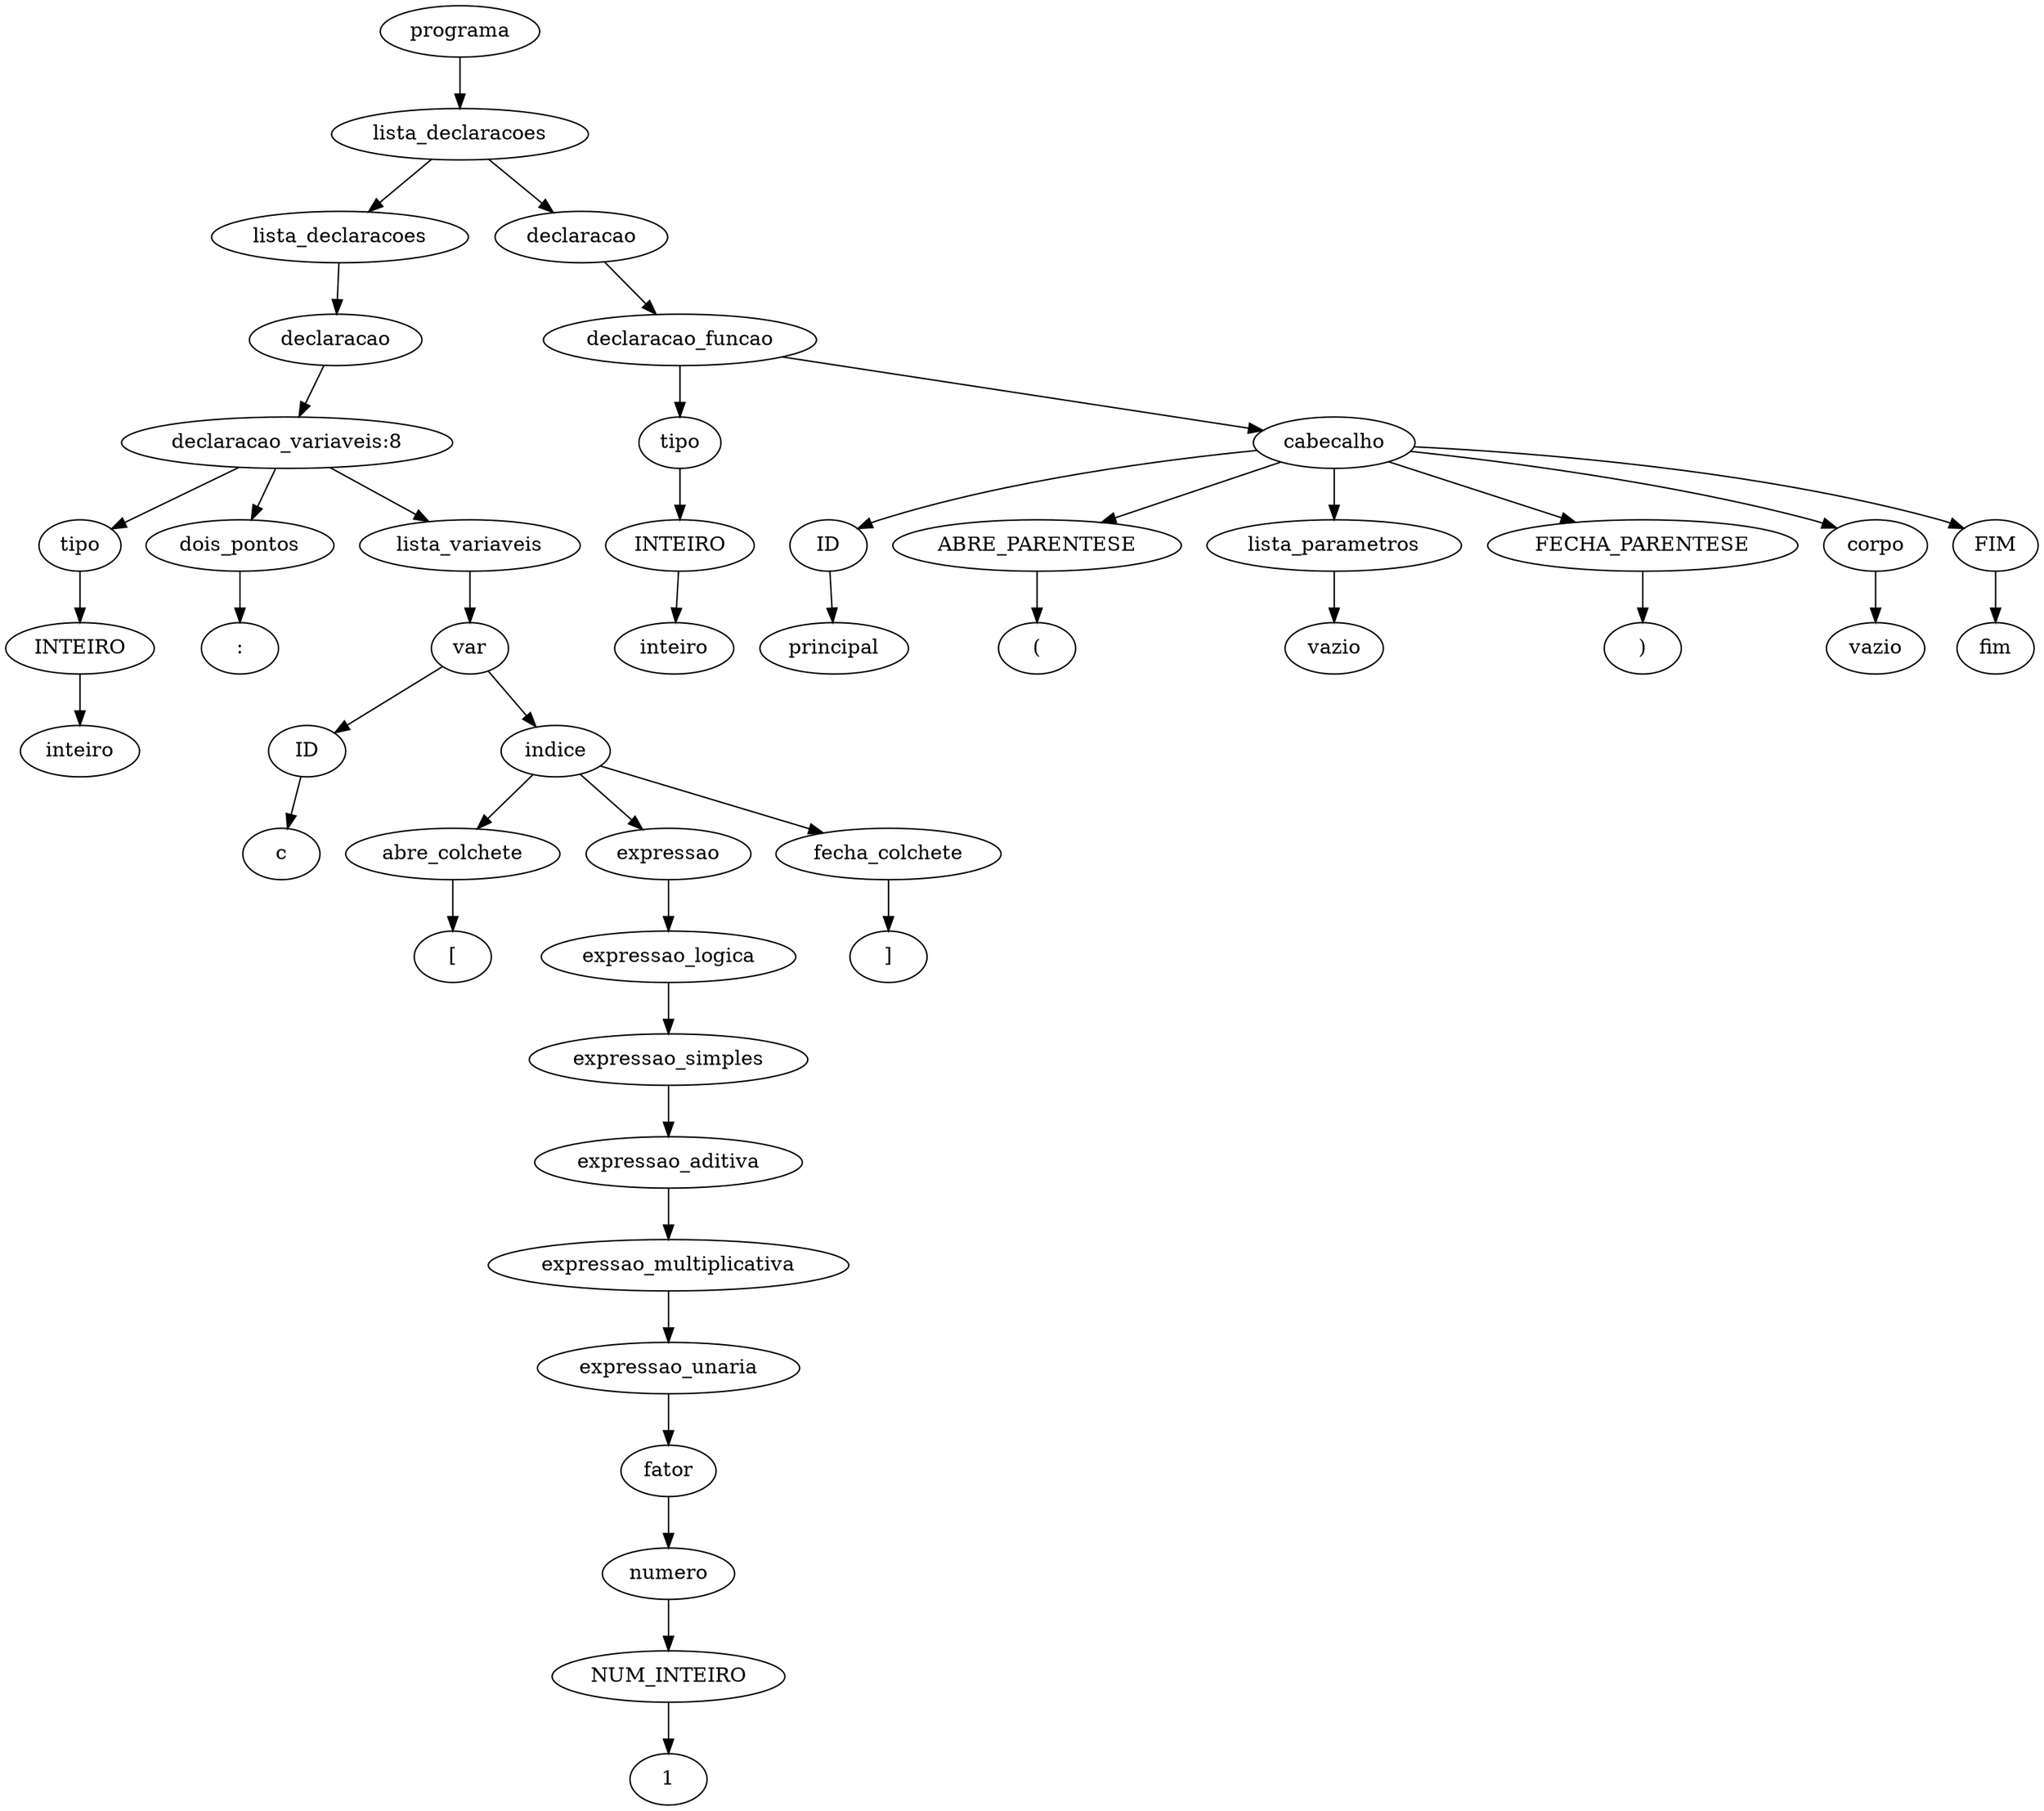 digraph tree {
    "0x7fcead3c8280" [label="programa"];
    "0x7fceac78ed00" [label="lista_declaracoes"];
    "0x7fceac78e9d0" [label="lista_declaracoes"];
    "0x7fcead3d3760" [label="declaracao"];
    "0x7fceac78ea00" [label="declaracao_variaveis:8"];
    "0x7fceac78e8b0" [label="tipo"];
    "0x7fceac78e910" [label="INTEIRO"];
    "0x7fceac78e970" [label="inteiro"];
    "0x7fceac78ee20" [label="dois_pontos"];
    "0x7fceac78e8e0" [label=":"];
    "0x7fceac78e9a0" [label="lista_variaveis"];
    "0x7fceac78ea30" [label="var"];
    "0x7fceac78ec40" [label="ID"];
    "0x7fceac78ecd0" [label="c"];
    "0x7fceac78ec10" [label="indice"];
    "0x7fceac78eca0" [label="abre_colchete"];
    "0x7fceac78ed90" [label="["];
    "0x7fceac78ebe0" [label="expressao"];
    "0x7fceac78ebb0" [label="expressao_logica"];
    "0x7fceac78eb20" [label="expressao_simples"];
    "0x7fceac78ea90" [label="expressao_aditiva"];
    "0x7fceac78eb80" [label="expressao_multiplicativa"];
    "0x7fceac78e940" [label="expressao_unaria"];
    "0x7fceac78ea60" [label="fator"];
    "0x7fceef30c3d0" [label="numero"];
    "0x7fceac764eb0" [label="NUM_INTEIRO"];
    "0x7fceac78eb50" [label="1"];
    "0x7fceac78edc0" [label="fecha_colchete"];
    "0x7fceac78edf0" [label="]"];
    "0x7fceac78ec70" [label="declaracao"];
    "0x7fceac78e730" [label="declaracao_funcao"];
    "0x7fceac78eac0" [label="tipo"];
    "0x7fceac78ee50" [label="INTEIRO"];
    "0x7fceac78ed30" [label="inteiro"];
    "0x7fceac7220d0" [label="cabecalho"];
    "0x7fceac722250" [label="ID"];
    "0x7fceac722280" [label="principal"];
    "0x7fceac7222b0" [label="ABRE_PARENTESE"];
    "0x7fceac7222e0" [label="("];
    "0x7fceac722040" [label="lista_parametros"];
    "0x7fceac78ed60" [label="vazio"];
    "0x7fceac722310" [label="FECHA_PARENTESE"];
    "0x7fceac722340" [label=")"];
    "0x7fceac722160" [label="corpo"];
    "0x7fceac78eeb0" [label="vazio"];
    "0x7fceac722370" [label="FIM"];
    "0x7fceac7223a0" [label="fim"];
    "0x7fcead3c8280" -> "0x7fceac78ed00";
    "0x7fceac78ed00" -> "0x7fceac78e9d0";
    "0x7fceac78ed00" -> "0x7fceac78ec70";
    "0x7fceac78e9d0" -> "0x7fcead3d3760";
    "0x7fcead3d3760" -> "0x7fceac78ea00";
    "0x7fceac78ea00" -> "0x7fceac78e8b0";
    "0x7fceac78ea00" -> "0x7fceac78ee20";
    "0x7fceac78ea00" -> "0x7fceac78e9a0";
    "0x7fceac78e8b0" -> "0x7fceac78e910";
    "0x7fceac78e910" -> "0x7fceac78e970";
    "0x7fceac78ee20" -> "0x7fceac78e8e0";
    "0x7fceac78e9a0" -> "0x7fceac78ea30";
    "0x7fceac78ea30" -> "0x7fceac78ec40";
    "0x7fceac78ea30" -> "0x7fceac78ec10";
    "0x7fceac78ec40" -> "0x7fceac78ecd0";
    "0x7fceac78ec10" -> "0x7fceac78eca0";
    "0x7fceac78ec10" -> "0x7fceac78ebe0";
    "0x7fceac78ec10" -> "0x7fceac78edc0";
    "0x7fceac78eca0" -> "0x7fceac78ed90";
    "0x7fceac78ebe0" -> "0x7fceac78ebb0";
    "0x7fceac78ebb0" -> "0x7fceac78eb20";
    "0x7fceac78eb20" -> "0x7fceac78ea90";
    "0x7fceac78ea90" -> "0x7fceac78eb80";
    "0x7fceac78eb80" -> "0x7fceac78e940";
    "0x7fceac78e940" -> "0x7fceac78ea60";
    "0x7fceac78ea60" -> "0x7fceef30c3d0";
    "0x7fceef30c3d0" -> "0x7fceac764eb0";
    "0x7fceac764eb0" -> "0x7fceac78eb50";
    "0x7fceac78edc0" -> "0x7fceac78edf0";
    "0x7fceac78ec70" -> "0x7fceac78e730";
    "0x7fceac78e730" -> "0x7fceac78eac0";
    "0x7fceac78e730" -> "0x7fceac7220d0";
    "0x7fceac78eac0" -> "0x7fceac78ee50";
    "0x7fceac78ee50" -> "0x7fceac78ed30";
    "0x7fceac7220d0" -> "0x7fceac722250";
    "0x7fceac7220d0" -> "0x7fceac7222b0";
    "0x7fceac7220d0" -> "0x7fceac722040";
    "0x7fceac7220d0" -> "0x7fceac722310";
    "0x7fceac7220d0" -> "0x7fceac722160";
    "0x7fceac7220d0" -> "0x7fceac722370";
    "0x7fceac722250" -> "0x7fceac722280";
    "0x7fceac7222b0" -> "0x7fceac7222e0";
    "0x7fceac722040" -> "0x7fceac78ed60";
    "0x7fceac722310" -> "0x7fceac722340";
    "0x7fceac722160" -> "0x7fceac78eeb0";
    "0x7fceac722370" -> "0x7fceac7223a0";
}
